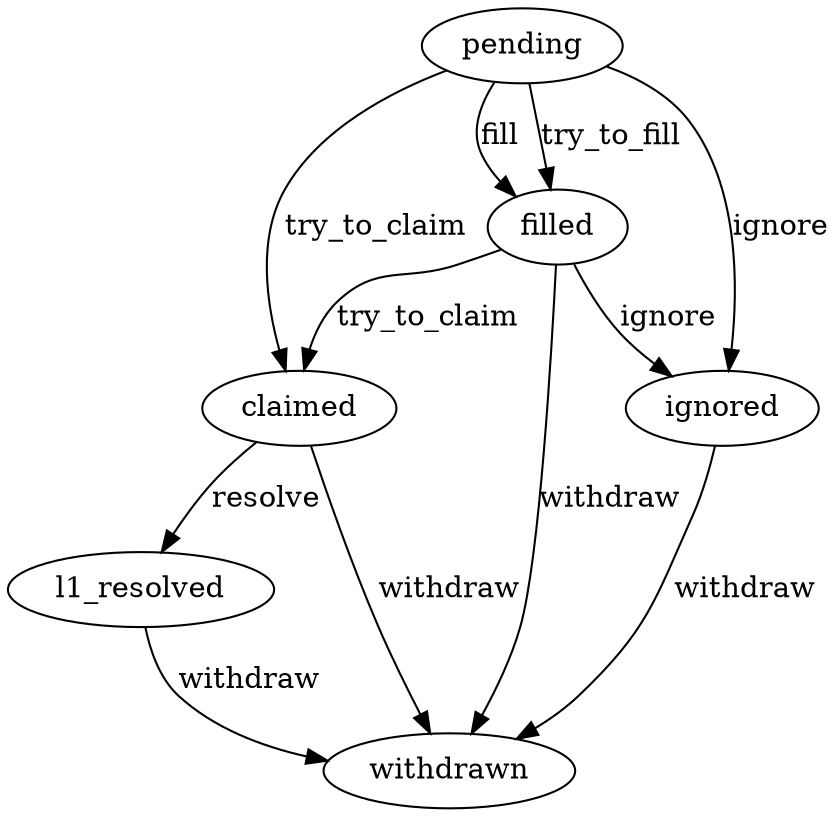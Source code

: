 digraph request_state_machine {
    node [] pending, filled, claimed, l1_resolved, withdrawn, ignored;

    pending -> filled [label = fill];
    pending -> filled [label = try_to_fill];
    pending -> ignored [label = ignore];
    pending -> claimed [label = try_to_claim];

    filled -> claimed [label = try_to_claim];

    claimed -> withdrawn [label = withdraw];
    claimed -> l1_resolved [label = resolve];

    l1_resolved -> withdrawn [label = withdraw];

    filled -> withdrawn [label = withdraw];
    filled -> ignored [label = ignore];

    ignored -> withdrawn [label = withdraw];
}
